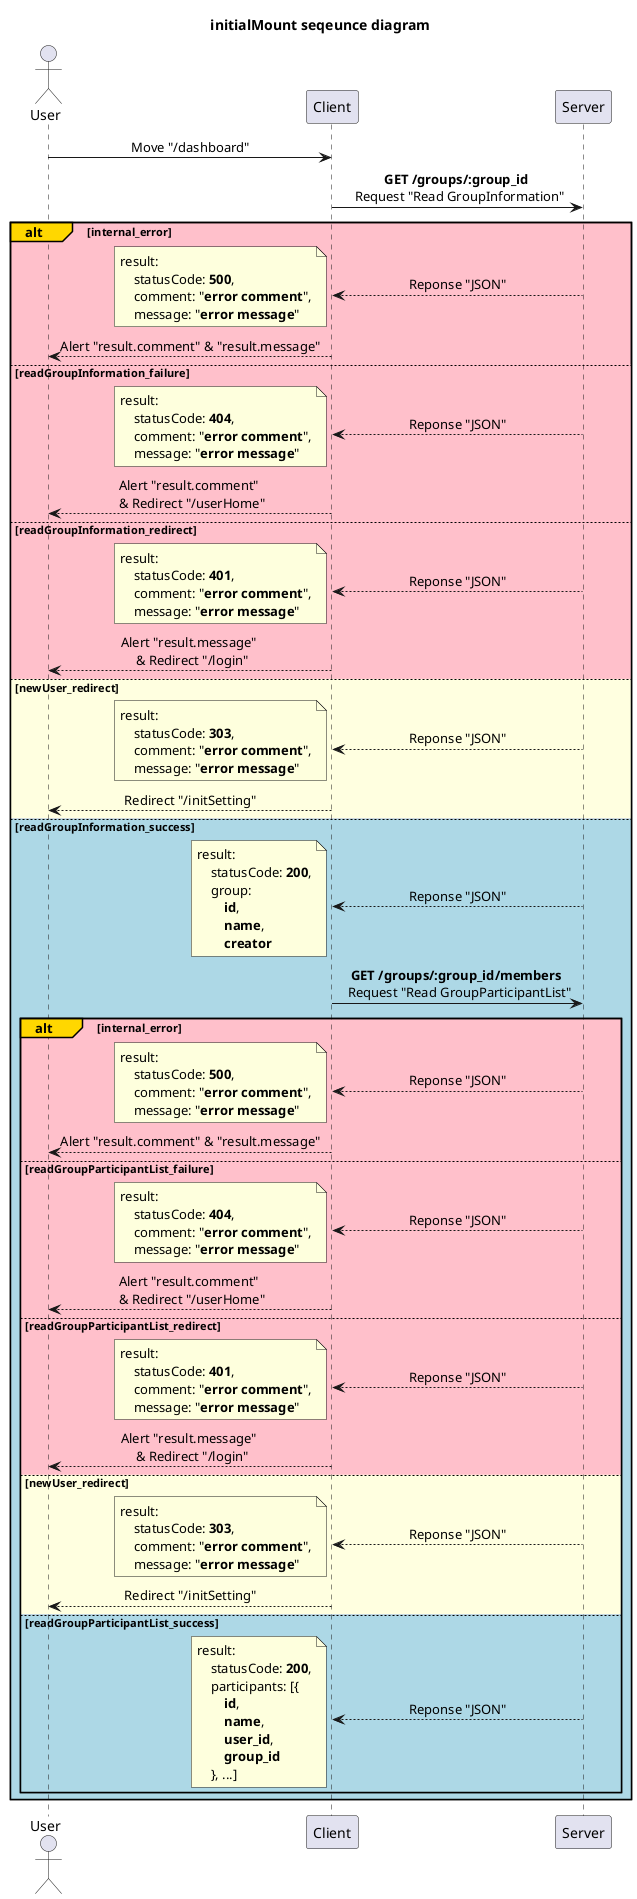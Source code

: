 @startuml initialMount
'http://localhost:3000/dashboard

title initialMount seqeunce diagram

skinparam SequenceMessageAlignment center

participant Server order 30
participant Client order 20
actor User order 10

User -> Client: Move "/dashboard"

Client -> Server: **GET /groups/:group_id** \n Request "Read GroupInformation"

alt#Gold #Pink internal_error
    Client <-- Server: Reponse "JSON"
    note left
        result:
            statusCode: **500**,
            comment: "**error comment**",
            message: "**error message**"
    end note
    User <-- Client: Alert "result.comment" & "result.message"

else #Pink readGroupInformation_failure
    Client <-- Server: Reponse "JSON"
    note left
        result:
            statusCode: **404**,
            comment: "**error comment**",
            message: "**error message**"
    end note
    User <-- Client: Alert "result.comment" \n & Redirect "/userHome"

else #Pink readGroupInformation_redirect
    Client <-- Server: Reponse "JSON"
    note left
        result:
            statusCode: **401**,
            comment: "**error comment**",
            message: "**error message**"
    end note
    User <-- Client: Alert "result.message" \n & Redirect "/login"

else #LightYellow newUser_redirect
    Client <-- Server: Reponse "JSON"
    note left
        result:
            statusCode: **303**,
            comment: "**error comment**",
            message: "**error message**"
    end note
    User <-- Client: Redirect "/initSetting"

else #LightBlue readGroupInformation_success
    Client <-- Server: Reponse "JSON"
    note left
        result:
            statusCode: **200**,
            group:
                **id**,
                **name**,
                **creator**
    end note

    Client -> Server: **GET /groups/:group_id/members** \n Request "Read GroupParticipantList"

    alt#Gold #Pink internal_error
        Client <-- Server: Reponse "JSON"
        note left
            result:
                statusCode: **500**,
                comment: "**error comment**",
                message: "**error message**"
        end note
        User <-- Client: Alert "result.comment" & "result.message"

    else #Pink readGroupParticipantList_failure
        Client <-- Server: Reponse "JSON"
        note left
            result:
                statusCode: **404**,
                comment: "**error comment**",
                message: "**error message**"
        end note
        User <-- Client: Alert "result.comment" \n & Redirect "/userHome"

    else #Pink readGroupParticipantList_redirect
        Client <-- Server: Reponse "JSON"
        note left
            result:
                statusCode: **401**,
                comment: "**error comment**",
                message: "**error message**"
        end note
        User <-- Client: Alert "result.message" \n & Redirect "/login"

    else #LightYellow newUser_redirect
        Client <-- Server: Reponse "JSON"
        note left
            result:
                statusCode: **303**,
                comment: "**error comment**",
                message: "**error message**"
        end note
        User <-- Client: Redirect "/initSetting"

    else #LightBlue readGroupParticipantList_success
        Client <-- Server: Reponse "JSON"
        note left
            result:
                statusCode: **200**,
                participants: [{
                    **id**,
                    **name**,
                    **user_id**,
                    **group_id**
                }, ...]
        end note


    end

end

@enduml